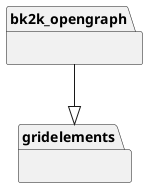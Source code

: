 {
  "sha1": "tlrbkujwc7eesrxcr6jutvl00i2navc",
  "insertion": {
    "when": "2024-06-04T17:28:46.423Z",
    "user": "plantuml@gmail.com"
  }
}
@startuml

package bk2k_opengraph {
}

package gridelements {
}


bk2k_opengraph --|>  gridelements

@enduml
